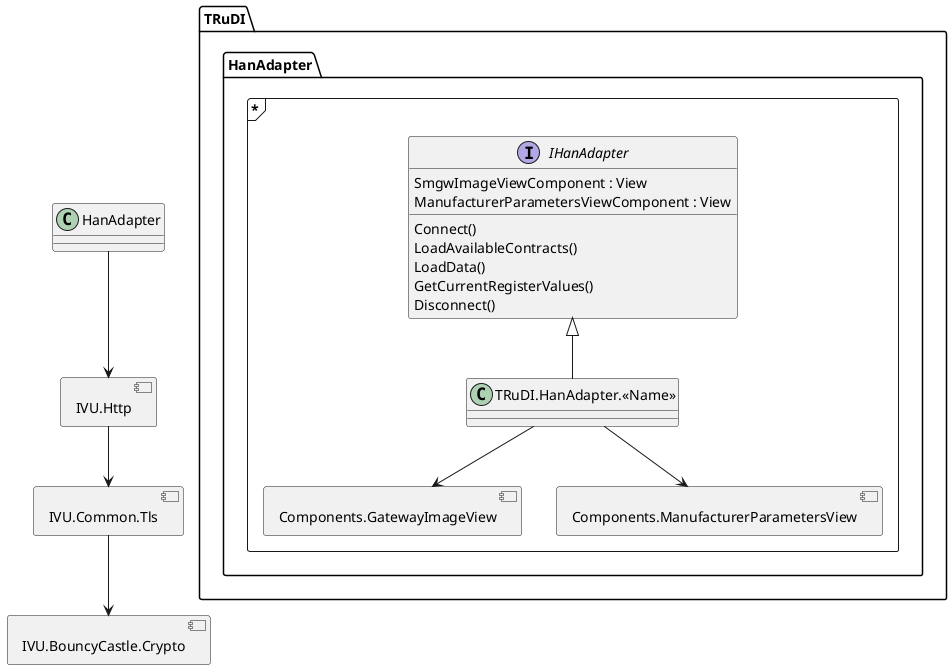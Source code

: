 @startuml

skinparam componentStyle uml2
allow_mixing

frame TRuDI.HanAdapter.* {

    interface IHanAdapter {
        Connect()
        LoadAvailableContracts()
        LoadData()
        GetCurrentRegisterValues()
        Disconnect()
        SmgwImageViewComponent : View
        ManufacturerParametersViewComponent : View
    }
    
    class "TRuDI.HanAdapter.<<Name>>" as HanAdapter

    IHanAdapter <|-- HanAdapter

    component "Components.GatewayImageView" as GatewayImageView
    component "Components.ManufacturerParametersView" as ManufacturerParametersView

    HanAdapter --> GatewayImageView
    HanAdapter --> ManufacturerParametersView
}

component "IVU.Http" as IvuHttp
component "IVU.Common.Tls" as IvuCommonTls
component "IVU.BouncyCastle.Crypto" as IvuBouncyCastleCrypto

HanAdapter --> IvuHttp
IvuHttp --> IvuCommonTls
IvuCommonTls --> IvuBouncyCastleCrypto


@enduml

